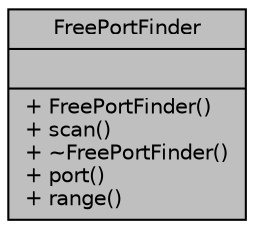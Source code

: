 digraph "FreePortFinder"
{
 // INTERACTIVE_SVG=YES
  bgcolor="transparent";
  edge [fontname="Helvetica",fontsize="10",labelfontname="Helvetica",labelfontsize="10"];
  node [fontname="Helvetica",fontsize="10",shape=record];
  Node1 [label="{FreePortFinder\n||+ FreePortFinder()\l+ scan()\l+ ~FreePortFinder()\l+ port()\l+ range()\l}",height=0.2,width=0.4,color="black", fillcolor="grey75", style="filled" fontcolor="black"];
}

